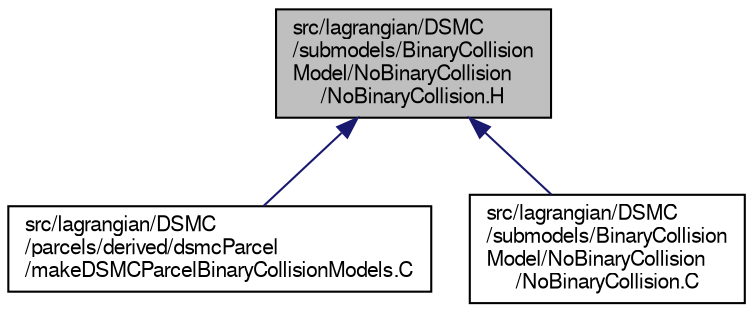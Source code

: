 digraph "src/lagrangian/DSMC/submodels/BinaryCollisionModel/NoBinaryCollision/NoBinaryCollision.H"
{
  bgcolor="transparent";
  edge [fontname="FreeSans",fontsize="10",labelfontname="FreeSans",labelfontsize="10"];
  node [fontname="FreeSans",fontsize="10",shape=record];
  Node1 [label="src/lagrangian/DSMC\l/submodels/BinaryCollision\lModel/NoBinaryCollision\l/NoBinaryCollision.H",height=0.2,width=0.4,color="black", fillcolor="grey75", style="filled" fontcolor="black"];
  Node1 -> Node2 [dir="back",color="midnightblue",fontsize="10",style="solid",fontname="FreeSans"];
  Node2 [label="src/lagrangian/DSMC\l/parcels/derived/dsmcParcel\l/makeDSMCParcelBinaryCollisionModels.C",height=0.2,width=0.4,color="black",URL="$a05963.html"];
  Node1 -> Node3 [dir="back",color="midnightblue",fontsize="10",style="solid",fontname="FreeSans"];
  Node3 [label="src/lagrangian/DSMC\l/submodels/BinaryCollision\lModel/NoBinaryCollision\l/NoBinaryCollision.C",height=0.2,width=0.4,color="black",URL="$a05975.html"];
}

